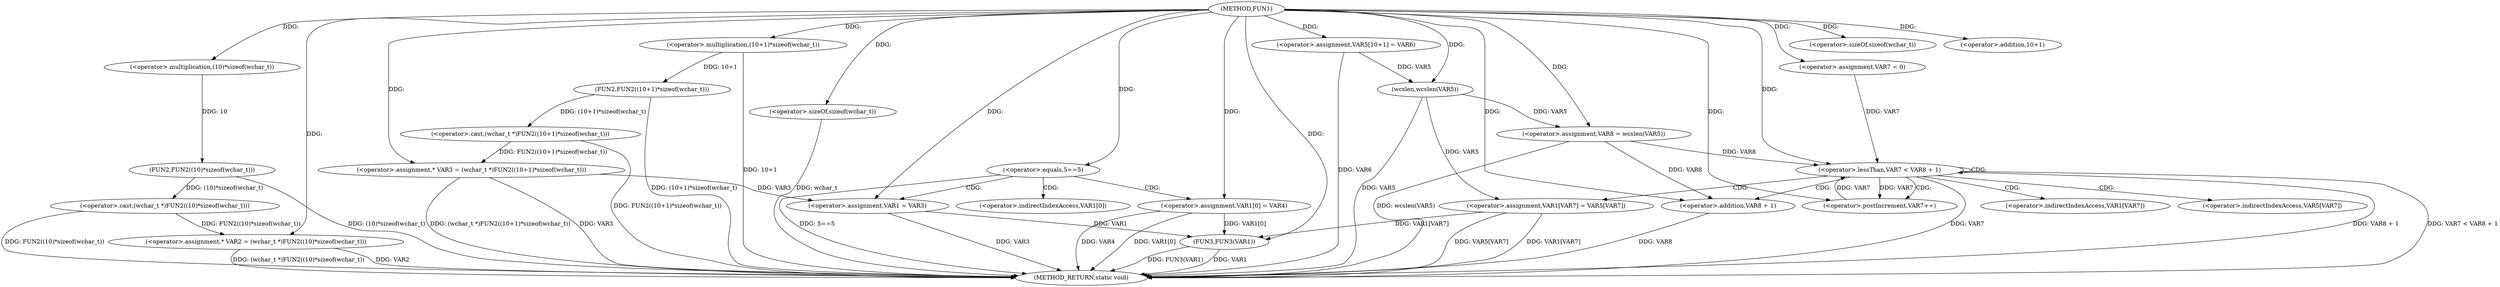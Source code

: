 digraph FUN1 {  
"1000100" [label = "(METHOD,FUN1)" ]
"1000170" [label = "(METHOD_RETURN,static void)" ]
"1000104" [label = "(<operator>.assignment,* VAR2 = (wchar_t *)FUN2((10)*sizeof(wchar_t)))" ]
"1000106" [label = "(<operator>.cast,(wchar_t *)FUN2((10)*sizeof(wchar_t)))" ]
"1000108" [label = "(FUN2,FUN2((10)*sizeof(wchar_t)))" ]
"1000109" [label = "(<operator>.multiplication,(10)*sizeof(wchar_t))" ]
"1000111" [label = "(<operator>.sizeOf,sizeof(wchar_t))" ]
"1000114" [label = "(<operator>.assignment,* VAR3 = (wchar_t *)FUN2((10+1)*sizeof(wchar_t)))" ]
"1000116" [label = "(<operator>.cast,(wchar_t *)FUN2((10+1)*sizeof(wchar_t)))" ]
"1000118" [label = "(FUN2,FUN2((10+1)*sizeof(wchar_t)))" ]
"1000119" [label = "(<operator>.multiplication,(10+1)*sizeof(wchar_t))" ]
"1000120" [label = "(<operator>.addition,10+1)" ]
"1000123" [label = "(<operator>.sizeOf,sizeof(wchar_t))" ]
"1000126" [label = "(<operator>.equals,5==5)" ]
"1000130" [label = "(<operator>.assignment,VAR1 = VAR3)" ]
"1000133" [label = "(<operator>.assignment,VAR1[0] = VAR4)" ]
"1000140" [label = "(<operator>.assignment,VAR5[10+1] = VAR6)" ]
"1000145" [label = "(<operator>.assignment,VAR8 = wcslen(VAR5))" ]
"1000147" [label = "(wcslen,wcslen(VAR5))" ]
"1000150" [label = "(<operator>.assignment,VAR7 = 0)" ]
"1000153" [label = "(<operator>.lessThan,VAR7 < VAR8 + 1)" ]
"1000155" [label = "(<operator>.addition,VAR8 + 1)" ]
"1000158" [label = "(<operator>.postIncrement,VAR7++)" ]
"1000161" [label = "(<operator>.assignment,VAR1[VAR7] = VAR5[VAR7])" ]
"1000168" [label = "(FUN3,FUN3(VAR1))" ]
"1000134" [label = "(<operator>.indirectIndexAccess,VAR1[0])" ]
"1000162" [label = "(<operator>.indirectIndexAccess,VAR1[VAR7])" ]
"1000165" [label = "(<operator>.indirectIndexAccess,VAR5[VAR7])" ]
  "1000140" -> "1000170"  [ label = "DDG: VAR6"] 
  "1000106" -> "1000170"  [ label = "DDG: FUN2((10)*sizeof(wchar_t))"] 
  "1000168" -> "1000170"  [ label = "DDG: VAR1"] 
  "1000104" -> "1000170"  [ label = "DDG: VAR2"] 
  "1000114" -> "1000170"  [ label = "DDG: VAR3"] 
  "1000147" -> "1000170"  [ label = "DDG: VAR5"] 
  "1000153" -> "1000170"  [ label = "DDG: VAR7 < VAR8 + 1"] 
  "1000116" -> "1000170"  [ label = "DDG: FUN2((10+1)*sizeof(wchar_t))"] 
  "1000153" -> "1000170"  [ label = "DDG: VAR7"] 
  "1000119" -> "1000170"  [ label = "DDG: 10+1"] 
  "1000155" -> "1000170"  [ label = "DDG: VAR8"] 
  "1000118" -> "1000170"  [ label = "DDG: (10+1)*sizeof(wchar_t)"] 
  "1000161" -> "1000170"  [ label = "DDG: VAR1[VAR7]"] 
  "1000168" -> "1000170"  [ label = "DDG: FUN3(VAR1)"] 
  "1000126" -> "1000170"  [ label = "DDG: 5==5"] 
  "1000130" -> "1000170"  [ label = "DDG: VAR3"] 
  "1000153" -> "1000170"  [ label = "DDG: VAR8 + 1"] 
  "1000133" -> "1000170"  [ label = "DDG: VAR1[0]"] 
  "1000145" -> "1000170"  [ label = "DDG: wcslen(VAR5)"] 
  "1000114" -> "1000170"  [ label = "DDG: (wchar_t *)FUN2((10+1)*sizeof(wchar_t))"] 
  "1000133" -> "1000170"  [ label = "DDG: VAR4"] 
  "1000104" -> "1000170"  [ label = "DDG: (wchar_t *)FUN2((10)*sizeof(wchar_t))"] 
  "1000108" -> "1000170"  [ label = "DDG: (10)*sizeof(wchar_t)"] 
  "1000123" -> "1000170"  [ label = "DDG: wchar_t"] 
  "1000161" -> "1000170"  [ label = "DDG: VAR5[VAR7]"] 
  "1000106" -> "1000104"  [ label = "DDG: FUN2((10)*sizeof(wchar_t))"] 
  "1000100" -> "1000104"  [ label = "DDG: "] 
  "1000108" -> "1000106"  [ label = "DDG: (10)*sizeof(wchar_t)"] 
  "1000109" -> "1000108"  [ label = "DDG: 10"] 
  "1000100" -> "1000109"  [ label = "DDG: "] 
  "1000100" -> "1000111"  [ label = "DDG: "] 
  "1000116" -> "1000114"  [ label = "DDG: FUN2((10+1)*sizeof(wchar_t))"] 
  "1000100" -> "1000114"  [ label = "DDG: "] 
  "1000118" -> "1000116"  [ label = "DDG: (10+1)*sizeof(wchar_t)"] 
  "1000119" -> "1000118"  [ label = "DDG: 10+1"] 
  "1000100" -> "1000119"  [ label = "DDG: "] 
  "1000100" -> "1000120"  [ label = "DDG: "] 
  "1000100" -> "1000123"  [ label = "DDG: "] 
  "1000100" -> "1000126"  [ label = "DDG: "] 
  "1000114" -> "1000130"  [ label = "DDG: VAR3"] 
  "1000100" -> "1000130"  [ label = "DDG: "] 
  "1000100" -> "1000133"  [ label = "DDG: "] 
  "1000100" -> "1000140"  [ label = "DDG: "] 
  "1000147" -> "1000145"  [ label = "DDG: VAR5"] 
  "1000100" -> "1000145"  [ label = "DDG: "] 
  "1000140" -> "1000147"  [ label = "DDG: VAR5"] 
  "1000100" -> "1000147"  [ label = "DDG: "] 
  "1000100" -> "1000150"  [ label = "DDG: "] 
  "1000158" -> "1000153"  [ label = "DDG: VAR7"] 
  "1000150" -> "1000153"  [ label = "DDG: VAR7"] 
  "1000100" -> "1000153"  [ label = "DDG: "] 
  "1000145" -> "1000153"  [ label = "DDG: VAR8"] 
  "1000145" -> "1000155"  [ label = "DDG: VAR8"] 
  "1000100" -> "1000155"  [ label = "DDG: "] 
  "1000153" -> "1000158"  [ label = "DDG: VAR7"] 
  "1000100" -> "1000158"  [ label = "DDG: "] 
  "1000147" -> "1000161"  [ label = "DDG: VAR5"] 
  "1000133" -> "1000168"  [ label = "DDG: VAR1[0]"] 
  "1000161" -> "1000168"  [ label = "DDG: VAR1[VAR7]"] 
  "1000130" -> "1000168"  [ label = "DDG: VAR1"] 
  "1000100" -> "1000168"  [ label = "DDG: "] 
  "1000126" -> "1000130"  [ label = "CDG: "] 
  "1000126" -> "1000133"  [ label = "CDG: "] 
  "1000126" -> "1000134"  [ label = "CDG: "] 
  "1000153" -> "1000155"  [ label = "CDG: "] 
  "1000153" -> "1000161"  [ label = "CDG: "] 
  "1000153" -> "1000153"  [ label = "CDG: "] 
  "1000153" -> "1000162"  [ label = "CDG: "] 
  "1000153" -> "1000165"  [ label = "CDG: "] 
  "1000153" -> "1000158"  [ label = "CDG: "] 
}
